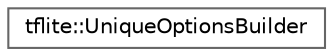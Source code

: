 digraph "Graphical Class Hierarchy"
{
 // LATEX_PDF_SIZE
  bgcolor="transparent";
  edge [fontname=Helvetica,fontsize=10,labelfontname=Helvetica,labelfontsize=10];
  node [fontname=Helvetica,fontsize=10,shape=box,height=0.2,width=0.4];
  rankdir="LR";
  Node0 [id="Node000000",label="tflite::UniqueOptionsBuilder",height=0.2,width=0.4,color="grey40", fillcolor="white", style="filled",URL="$structtflite_1_1_unique_options_builder.html",tooltip=" "];
}
